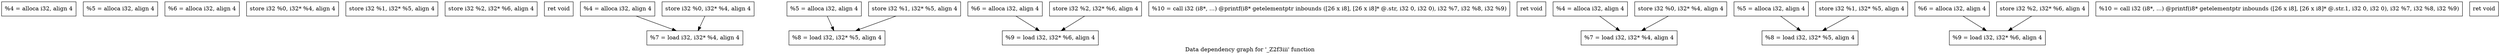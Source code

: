 digraph "Data dependency graph for '_Z2f3iii' function" {
	label="Data dependency graph for '_Z2f3iii' function";

	Node0x1186310 [shape=record,label="{  %4 = alloca i32, align 4}"];
	Node0x1186380 [shape=record,label="{  %5 = alloca i32, align 4}"];
	Node0x11863f0 [shape=record,label="{  %6 = alloca i32, align 4}"];
	Node0x1186490 [shape=record,label="{  store i32 %0, i32* %4, align 4}"];
	Node0x1186500 [shape=record,label="{  store i32 %1, i32* %5, align 4}"];
	Node0x1186460 [shape=record,label="{  store i32 %2, i32* %6, align 4}"];
	Node0x1186600 [shape=record,label="{  ret void}"];
	Node0x11878d0 [shape=record,label="{  %4 = alloca i32, align 4}"];
	Node0x11878d0 -> Node0x1188070;
	Node0x1187940 [shape=record,label="{  %5 = alloca i32, align 4}"];
	Node0x1187940 -> Node0x1189330;
	Node0x1187a40 [shape=record,label="{  %6 = alloca i32, align 4}"];
	Node0x1187a40 -> Node0x11893c0;
	Node0x1187f20 [shape=record,label="{  store i32 %0, i32* %4, align 4}"];
	Node0x1187f20 -> Node0x1188070;
	Node0x1187f90 [shape=record,label="{  store i32 %1, i32* %5, align 4}"];
	Node0x1187f90 -> Node0x1189330;
	Node0x1188000 [shape=record,label="{  store i32 %2, i32* %6, align 4}"];
	Node0x1188000 -> Node0x11893c0;
	Node0x1188070 [shape=record,label="{  %7 = load i32, i32* %4, align 4}"];
	Node0x1189330 [shape=record,label="{  %8 = load i32, i32* %5, align 4}"];
	Node0x11893c0 [shape=record,label="{  %9 = load i32, i32* %6, align 4}"];
	Node0x1189470 [shape=record,label="{  %10 = call i32 (i8*, ...) @printf(i8* getelementptr inbounds ([26 x i8], [26 x i8]* @.str, i32 0, i32 0), i32 %7, i32 %8, i32 %9)}"];
	Node0x11879b0 [shape=record,label="{  ret void}"];
	Node0x1189680 [shape=record,label="{  %4 = alloca i32, align 4}"];
	Node0x1189680 -> Node0x1189920;
	Node0x11896f0 [shape=record,label="{  %5 = alloca i32, align 4}"];
	Node0x11896f0 -> Node0x1186690;
	Node0x1189760 [shape=record,label="{  %6 = alloca i32, align 4}"];
	Node0x1189760 -> Node0x118ac00;
	Node0x11897d0 [shape=record,label="{  store i32 %0, i32* %4, align 4}"];
	Node0x11897d0 -> Node0x1189920;
	Node0x1189840 [shape=record,label="{  store i32 %1, i32* %5, align 4}"];
	Node0x1189840 -> Node0x1186690;
	Node0x11898b0 [shape=record,label="{  store i32 %2, i32* %6, align 4}"];
	Node0x11898b0 -> Node0x118ac00;
	Node0x1189920 [shape=record,label="{  %7 = load i32, i32* %4, align 4}"];
	Node0x1186690 [shape=record,label="{  %8 = load i32, i32* %5, align 4}"];
	Node0x118ac00 [shape=record,label="{  %9 = load i32, i32* %6, align 4}"];
	Node0x118acb0 [shape=record,label="{  %10 = call i32 (i8*, ...) @printf(i8* getelementptr inbounds ([26 x i8], [26 x i8]* @.str.1, i32 0, i32 0), i32 %7, i32 %8, i32 %9)}"];
	Node0x118ad40 [shape=record,label="{  ret void}"];
}
